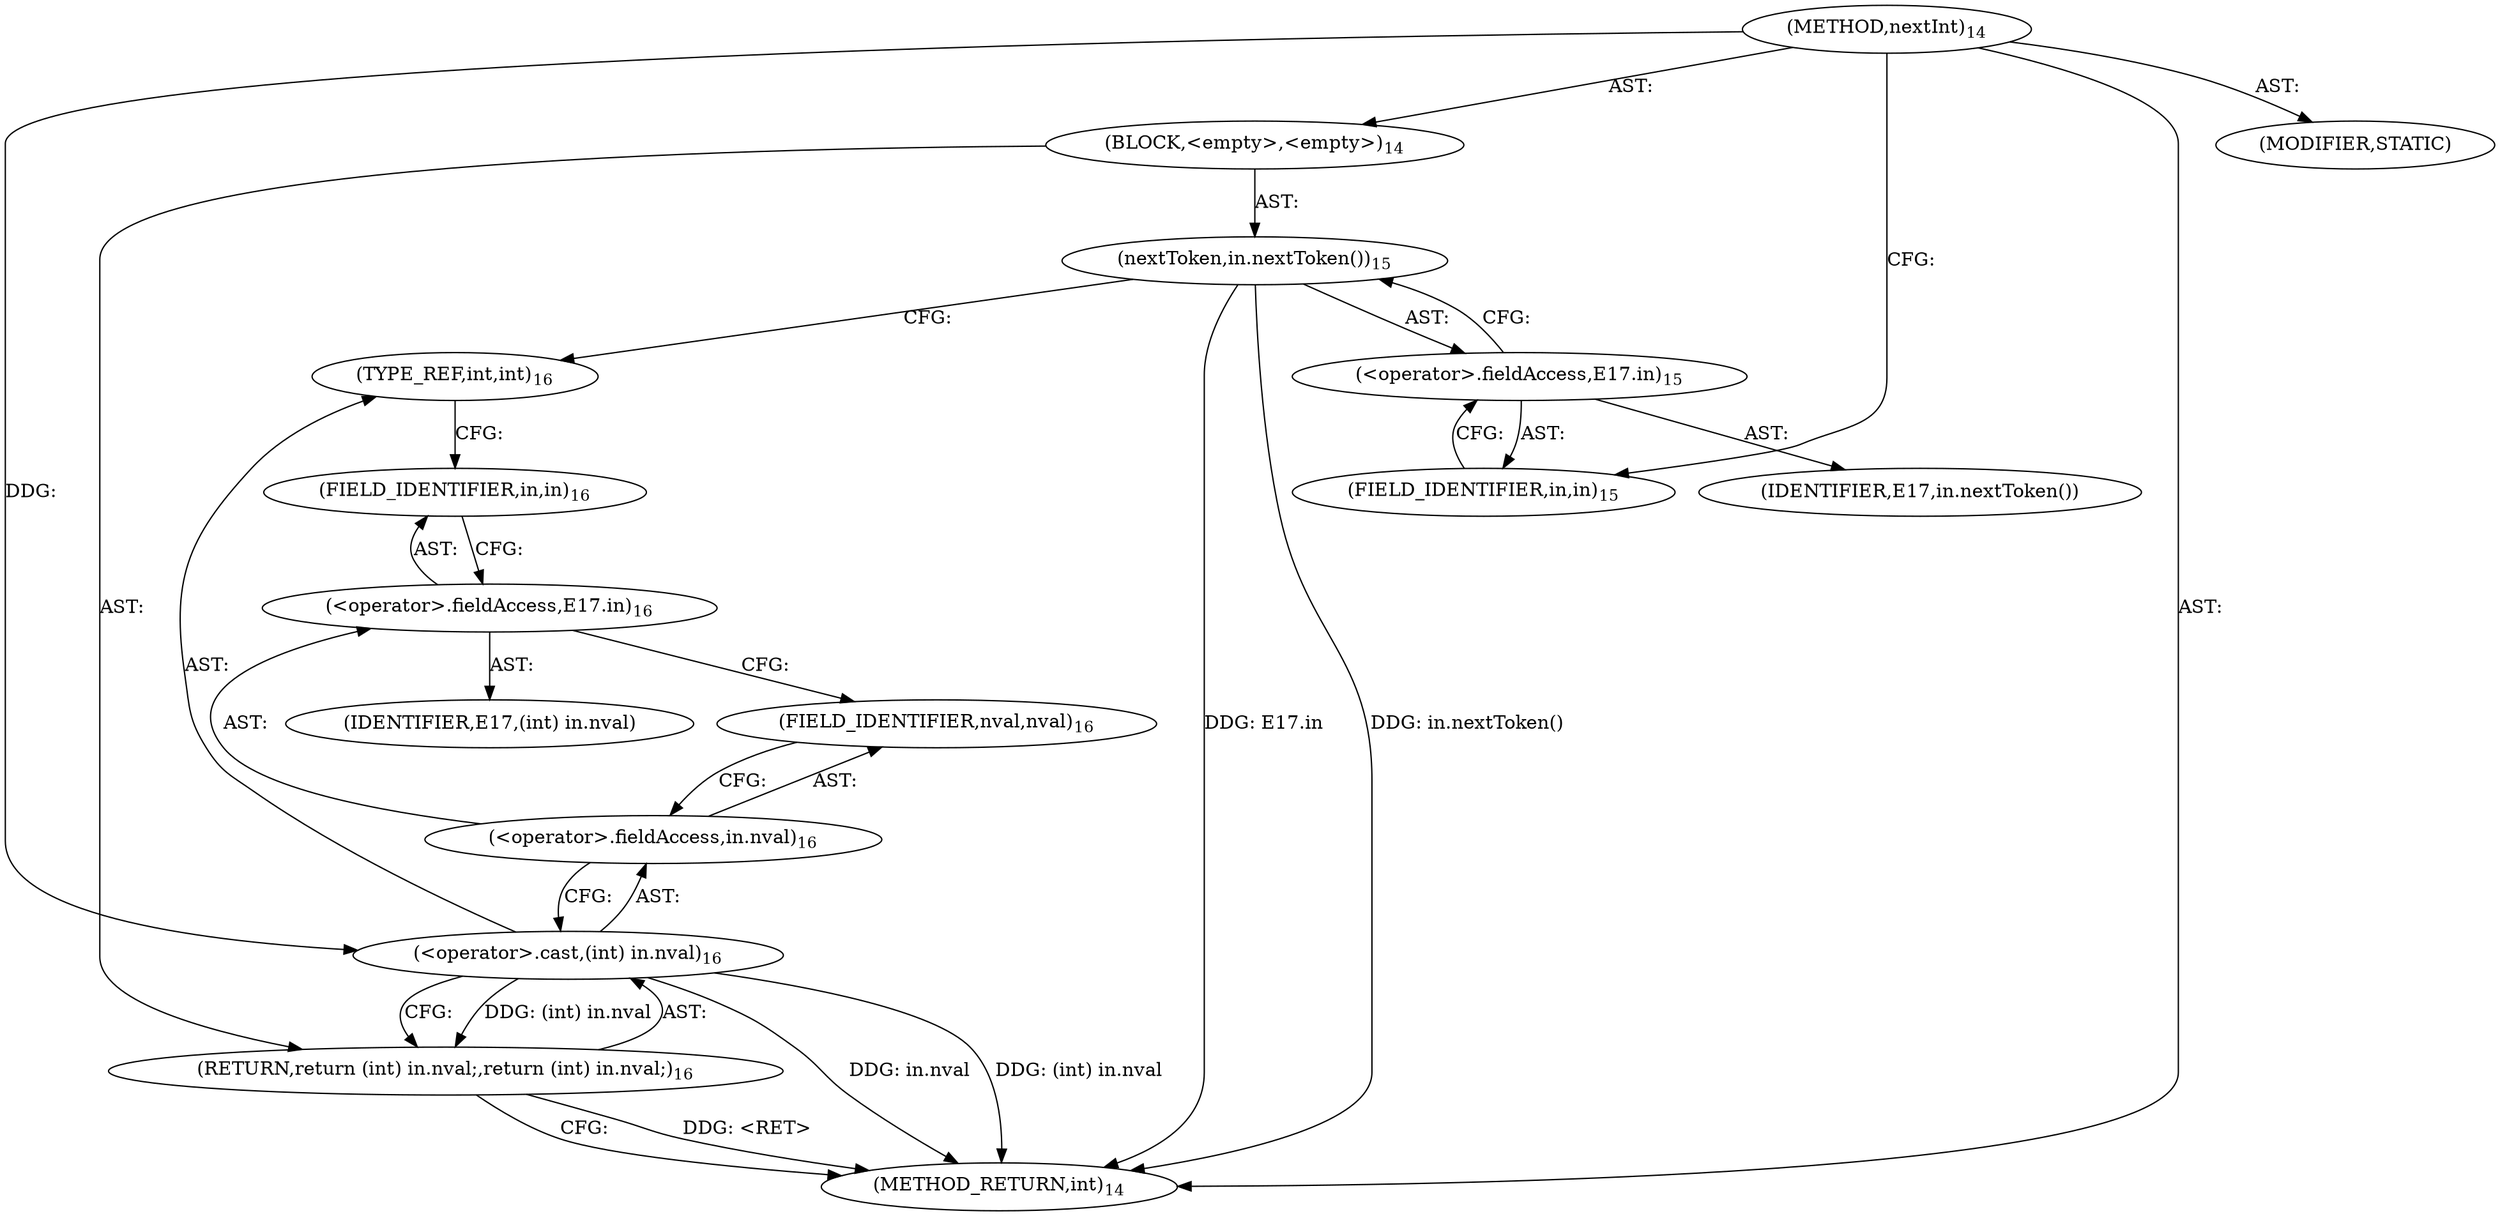 digraph "nextInt" {  
"23" [label = <(METHOD,nextInt)<SUB>14</SUB>> ]
"24" [label = <(BLOCK,&lt;empty&gt;,&lt;empty&gt;)<SUB>14</SUB>> ]
"25" [label = <(nextToken,in.nextToken())<SUB>15</SUB>> ]
"26" [label = <(&lt;operator&gt;.fieldAccess,E17.in)<SUB>15</SUB>> ]
"27" [label = <(IDENTIFIER,E17,in.nextToken())> ]
"28" [label = <(FIELD_IDENTIFIER,in,in)<SUB>15</SUB>> ]
"29" [label = <(RETURN,return (int) in.nval;,return (int) in.nval;)<SUB>16</SUB>> ]
"30" [label = <(&lt;operator&gt;.cast,(int) in.nval)<SUB>16</SUB>> ]
"31" [label = <(TYPE_REF,int,int)<SUB>16</SUB>> ]
"32" [label = <(&lt;operator&gt;.fieldAccess,in.nval)<SUB>16</SUB>> ]
"33" [label = <(&lt;operator&gt;.fieldAccess,E17.in)<SUB>16</SUB>> ]
"34" [label = <(IDENTIFIER,E17,(int) in.nval)> ]
"35" [label = <(FIELD_IDENTIFIER,in,in)<SUB>16</SUB>> ]
"36" [label = <(FIELD_IDENTIFIER,nval,nval)<SUB>16</SUB>> ]
"37" [label = <(MODIFIER,STATIC)> ]
"38" [label = <(METHOD_RETURN,int)<SUB>14</SUB>> ]
  "23" -> "24"  [ label = "AST: "] 
  "23" -> "37"  [ label = "AST: "] 
  "23" -> "38"  [ label = "AST: "] 
  "24" -> "25"  [ label = "AST: "] 
  "24" -> "29"  [ label = "AST: "] 
  "25" -> "26"  [ label = "AST: "] 
  "26" -> "27"  [ label = "AST: "] 
  "26" -> "28"  [ label = "AST: "] 
  "29" -> "30"  [ label = "AST: "] 
  "30" -> "31"  [ label = "AST: "] 
  "30" -> "32"  [ label = "AST: "] 
  "32" -> "33"  [ label = "AST: "] 
  "32" -> "36"  [ label = "AST: "] 
  "33" -> "34"  [ label = "AST: "] 
  "33" -> "35"  [ label = "AST: "] 
  "25" -> "31"  [ label = "CFG: "] 
  "29" -> "38"  [ label = "CFG: "] 
  "26" -> "25"  [ label = "CFG: "] 
  "30" -> "29"  [ label = "CFG: "] 
  "28" -> "26"  [ label = "CFG: "] 
  "31" -> "35"  [ label = "CFG: "] 
  "32" -> "30"  [ label = "CFG: "] 
  "33" -> "36"  [ label = "CFG: "] 
  "36" -> "32"  [ label = "CFG: "] 
  "35" -> "33"  [ label = "CFG: "] 
  "23" -> "28"  [ label = "CFG: "] 
  "29" -> "38"  [ label = "DDG: &lt;RET&gt;"] 
  "25" -> "38"  [ label = "DDG: E17.in"] 
  "25" -> "38"  [ label = "DDG: in.nextToken()"] 
  "30" -> "38"  [ label = "DDG: in.nval"] 
  "30" -> "38"  [ label = "DDG: (int) in.nval"] 
  "30" -> "29"  [ label = "DDG: (int) in.nval"] 
  "23" -> "30"  [ label = "DDG: "] 
}
